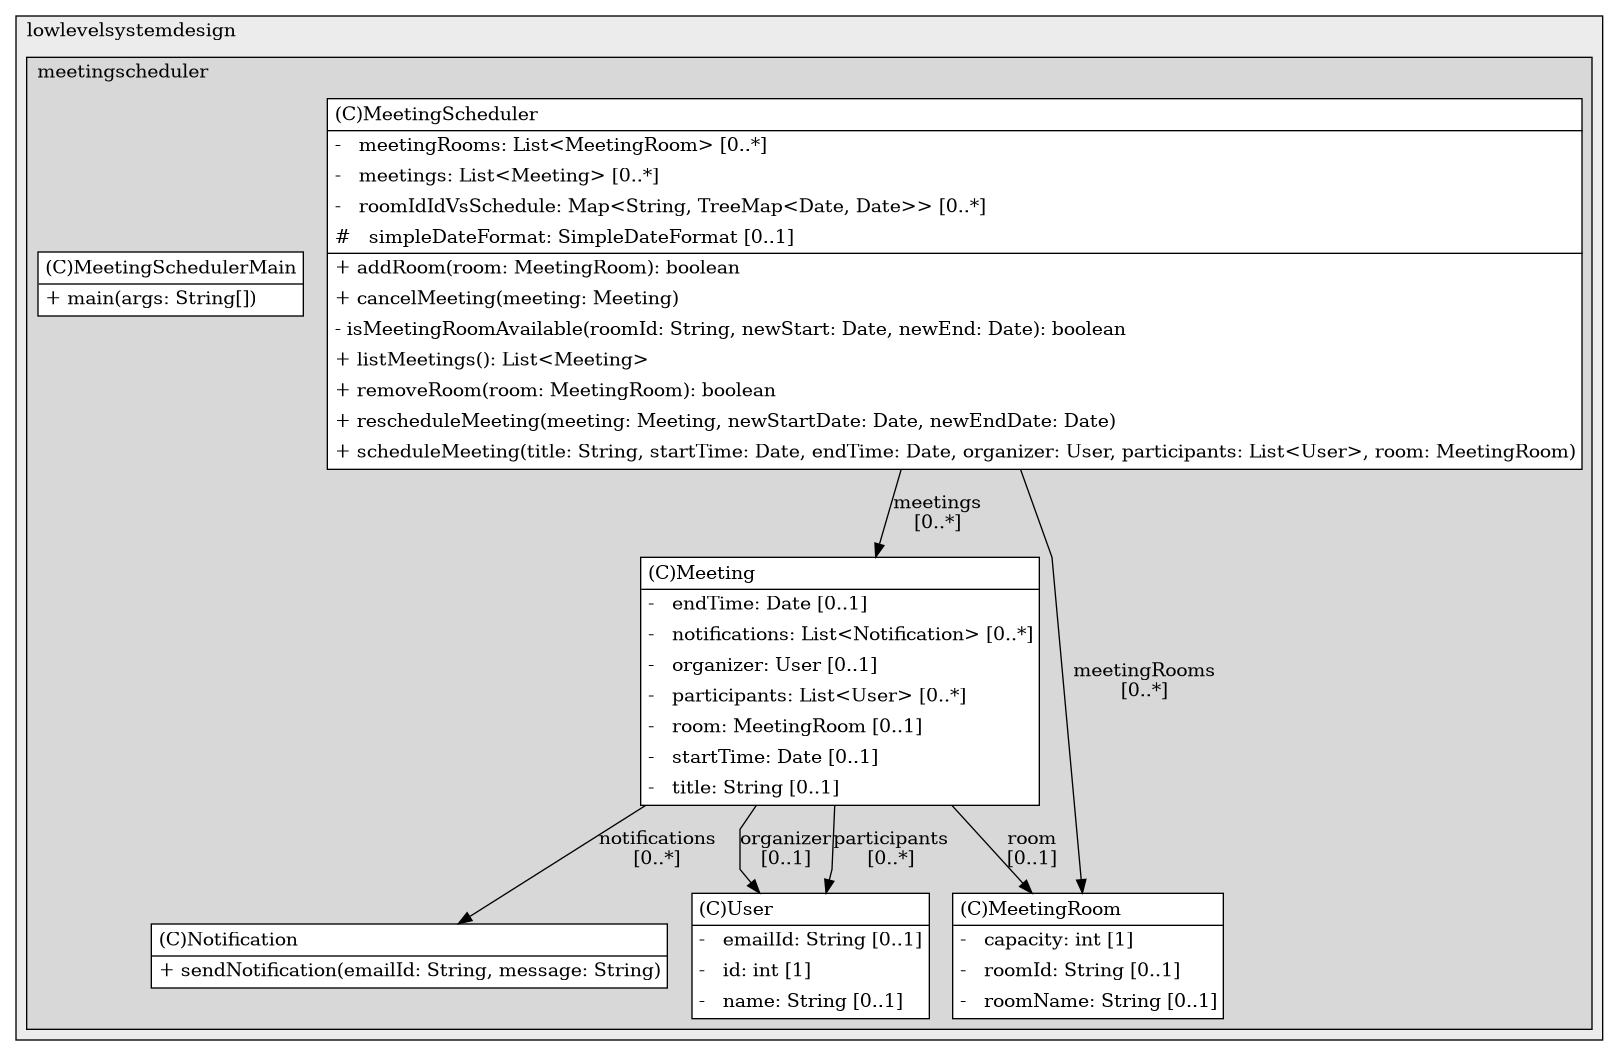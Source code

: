 @startuml

/' diagram meta data start
config=StructureConfiguration;
{
  "projectClassification": {
    "searchMode": "OpenProject", // OpenProject, AllProjects
    "includedProjects": "",
    "pathEndKeywords": "*.impl",
    "isClientPath": "",
    "isClientName": "",
    "isTestPath": "",
    "isTestName": "",
    "isMappingPath": "",
    "isMappingName": "",
    "isDataAccessPath": "",
    "isDataAccessName": "",
    "isDataStructurePath": "",
    "isDataStructureName": "",
    "isInterfaceStructuresPath": "",
    "isInterfaceStructuresName": "",
    "isEntryPointPath": "",
    "isEntryPointName": "",
    "treatFinalFieldsAsMandatory": false
  },
  "graphRestriction": {
    "classPackageExcludeFilter": "",
    "classPackageIncludeFilter": "",
    "classNameExcludeFilter": "",
    "classNameIncludeFilter": "",
    "methodNameExcludeFilter": "",
    "methodNameIncludeFilter": "",
    "removeByInheritance": "", // inheritance/annotation based filtering is done in a second step
    "removeByAnnotation": "",
    "removeByClassPackage": "", // cleanup the graph after inheritance/annotation based filtering is done
    "removeByClassName": "",
    "cutMappings": false,
    "cutEnum": true,
    "cutTests": true,
    "cutClient": true,
    "cutDataAccess": false,
    "cutInterfaceStructures": false,
    "cutDataStructures": false,
    "cutGetterAndSetter": true,
    "cutConstructors": true
  },
  "graphTraversal": {
    "forwardDepth": 6,
    "backwardDepth": 6,
    "classPackageExcludeFilter": "",
    "classPackageIncludeFilter": "",
    "classNameExcludeFilter": "",
    "classNameIncludeFilter": "",
    "methodNameExcludeFilter": "",
    "methodNameIncludeFilter": "",
    "hideMappings": false,
    "hideDataStructures": false,
    "hidePrivateMethods": true,
    "hideInterfaceCalls": true, // indirection: implementation -> interface (is hidden) -> implementation
    "onlyShowApplicationEntryPoints": false, // root node is included
    "useMethodCallsForStructureDiagram": "ForwardOnly" // ForwardOnly, BothDirections, No
  },
  "details": {
    "aggregation": "GroupByClass", // ByClass, GroupByClass, None
    "showClassGenericTypes": true,
    "showMethods": true,
    "showMethodParameterNames": true,
    "showMethodParameterTypes": true,
    "showMethodReturnType": true,
    "showPackageLevels": 2,
    "showDetailedClassStructure": true
  },
  "rootClass": "com.lowlevelsystemdesign.meetingscheduler.MeetingSchedulerMain",
  "extensionCallbackMethod": "" // qualified.class.name#methodName - signature: public static String method(String)
}
diagram meta data end '/



digraph g {
    rankdir="TB"
    splines=polyline
    

'nodes 
subgraph cluster_1699019101 { 
   	label=lowlevelsystemdesign
	labeljust=l
	fillcolor="#ececec"
	style=filled
   
   subgraph cluster_676788561 { 
   	label=meetingscheduler
	labeljust=l
	fillcolor="#d8d8d8"
	style=filled
   
   Meeting1652848292[
	label=<<TABLE BORDER="1" CELLBORDER="0" CELLPADDING="4" CELLSPACING="0">
<TR><TD ALIGN="LEFT" >(C)Meeting</TD></TR>
<HR/>
<TR><TD ALIGN="LEFT" >-   endTime: Date [0..1]</TD></TR>
<TR><TD ALIGN="LEFT" >-   notifications: List&lt;Notification&gt; [0..*]</TD></TR>
<TR><TD ALIGN="LEFT" >-   organizer: User [0..1]</TD></TR>
<TR><TD ALIGN="LEFT" >-   participants: List&lt;User&gt; [0..*]</TD></TR>
<TR><TD ALIGN="LEFT" >-   room: MeetingRoom [0..1]</TD></TR>
<TR><TD ALIGN="LEFT" >-   startTime: Date [0..1]</TD></TR>
<TR><TD ALIGN="LEFT" >-   title: String [0..1]</TD></TR>
</TABLE>>
	style=filled
	margin=0
	shape=plaintext
	fillcolor="#FFFFFF"
];

MeetingRoom1652848292[
	label=<<TABLE BORDER="1" CELLBORDER="0" CELLPADDING="4" CELLSPACING="0">
<TR><TD ALIGN="LEFT" >(C)MeetingRoom</TD></TR>
<HR/>
<TR><TD ALIGN="LEFT" >-   capacity: int [1]</TD></TR>
<TR><TD ALIGN="LEFT" >-   roomId: String [0..1]</TD></TR>
<TR><TD ALIGN="LEFT" >-   roomName: String [0..1]</TD></TR>
</TABLE>>
	style=filled
	margin=0
	shape=plaintext
	fillcolor="#FFFFFF"
];

MeetingScheduler1652848292[
	label=<<TABLE BORDER="1" CELLBORDER="0" CELLPADDING="4" CELLSPACING="0">
<TR><TD ALIGN="LEFT" >(C)MeetingScheduler</TD></TR>
<HR/>
<TR><TD ALIGN="LEFT" >-   meetingRooms: List&lt;MeetingRoom&gt; [0..*]</TD></TR>
<TR><TD ALIGN="LEFT" >-   meetings: List&lt;Meeting&gt; [0..*]</TD></TR>
<TR><TD ALIGN="LEFT" >-   roomIdIdVsSchedule: Map&lt;String, TreeMap&lt;Date, Date&gt;&gt; [0..*]</TD></TR>
<TR><TD ALIGN="LEFT" >#   simpleDateFormat: SimpleDateFormat [0..1]</TD></TR>
<HR/>
<TR><TD ALIGN="LEFT" >+ addRoom(room: MeetingRoom): boolean</TD></TR>
<TR><TD ALIGN="LEFT" >+ cancelMeeting(meeting: Meeting)</TD></TR>
<TR><TD ALIGN="LEFT" >- isMeetingRoomAvailable(roomId: String, newStart: Date, newEnd: Date): boolean</TD></TR>
<TR><TD ALIGN="LEFT" >+ listMeetings(): List&lt;Meeting&gt;</TD></TR>
<TR><TD ALIGN="LEFT" >+ removeRoom(room: MeetingRoom): boolean</TD></TR>
<TR><TD ALIGN="LEFT" >+ rescheduleMeeting(meeting: Meeting, newStartDate: Date, newEndDate: Date)</TD></TR>
<TR><TD ALIGN="LEFT" >+ scheduleMeeting(title: String, startTime: Date, endTime: Date, organizer: User, participants: List&lt;User&gt;, room: MeetingRoom)</TD></TR>
</TABLE>>
	style=filled
	margin=0
	shape=plaintext
	fillcolor="#FFFFFF"
];

MeetingSchedulerMain1652848292[
	label=<<TABLE BORDER="1" CELLBORDER="0" CELLPADDING="4" CELLSPACING="0">
<TR><TD ALIGN="LEFT" >(C)MeetingSchedulerMain</TD></TR>
<HR/>
<TR><TD ALIGN="LEFT" >+ main(args: String[])</TD></TR>
</TABLE>>
	style=filled
	margin=0
	shape=plaintext
	fillcolor="#FFFFFF"
];

Notification1652848292[
	label=<<TABLE BORDER="1" CELLBORDER="0" CELLPADDING="4" CELLSPACING="0">
<TR><TD ALIGN="LEFT" >(C)Notification</TD></TR>
<HR/>
<TR><TD ALIGN="LEFT" >+ sendNotification(emailId: String, message: String)</TD></TR>
</TABLE>>
	style=filled
	margin=0
	shape=plaintext
	fillcolor="#FFFFFF"
];

User1652848292[
	label=<<TABLE BORDER="1" CELLBORDER="0" CELLPADDING="4" CELLSPACING="0">
<TR><TD ALIGN="LEFT" >(C)User</TD></TR>
<HR/>
<TR><TD ALIGN="LEFT" >-   emailId: String [0..1]</TD></TR>
<TR><TD ALIGN="LEFT" >-   id: int [1]</TD></TR>
<TR><TD ALIGN="LEFT" >-   name: String [0..1]</TD></TR>
</TABLE>>
	style=filled
	margin=0
	shape=plaintext
	fillcolor="#FFFFFF"
];
} 
} 

'edges    
Meeting1652848292 -> MeetingRoom1652848292[label="room
[0..1]"];
Meeting1652848292 -> Notification1652848292[label="notifications
[0..*]"];
Meeting1652848292 -> User1652848292[label="organizer
[0..1]"];
Meeting1652848292 -> User1652848292[label="participants
[0..*]"];
MeetingScheduler1652848292 -> Meeting1652848292[label="meetings
[0..*]"];
MeetingScheduler1652848292 -> MeetingRoom1652848292[label="meetingRooms
[0..*]"];
    
}
@enduml